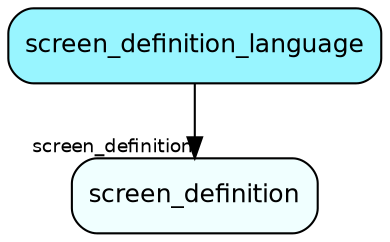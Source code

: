 digraph screen_definition_language  {
node [shape = box style="rounded, filled" fontname = "Helvetica" fontsize = "12" ]
edge [fontname = "Helvetica" fontsize = "9"]

screen_definition_language[fillcolor = "cadetblue1"]
screen_definition[fillcolor = "azure1"]
screen_definition_language -> screen_definition [headlabel = "screen_definition"]
}
